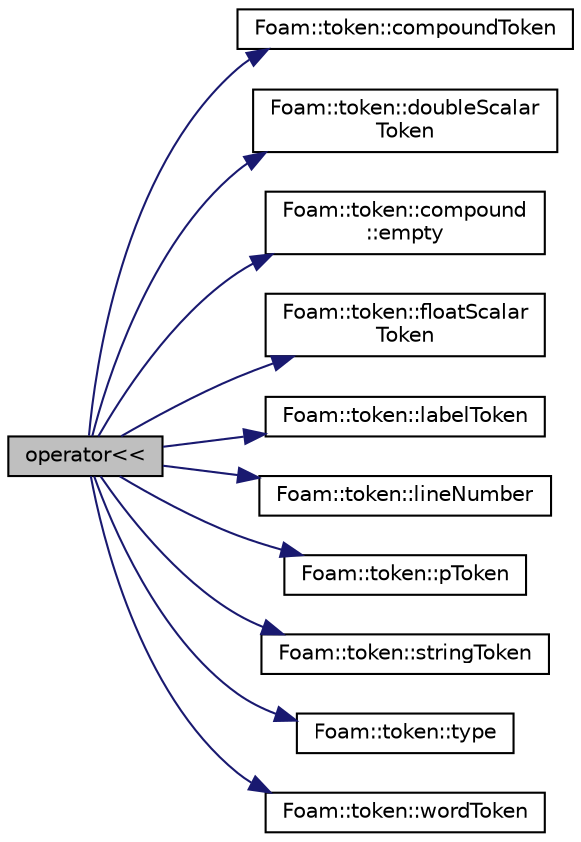 digraph "operator&lt;&lt;"
{
  bgcolor="transparent";
  edge [fontname="Helvetica",fontsize="10",labelfontname="Helvetica",labelfontsize="10"];
  node [fontname="Helvetica",fontsize="10",shape=record];
  rankdir="LR";
  Node1 [label="operator\<\<",height=0.2,width=0.4,color="black", fillcolor="grey75", style="filled", fontcolor="black"];
  Node1 -> Node2 [color="midnightblue",fontsize="10",style="solid",fontname="Helvetica"];
  Node2 [label="Foam::token::compoundToken",height=0.2,width=0.4,color="black",URL="$a02619.html#a9ec1a6ba27d1accd8c829bf02c4f49a0"];
  Node1 -> Node3 [color="midnightblue",fontsize="10",style="solid",fontname="Helvetica"];
  Node3 [label="Foam::token::doubleScalar\lToken",height=0.2,width=0.4,color="black",URL="$a02619.html#a96ff1116fa9fbf2d1b881938ad1bf0e6"];
  Node1 -> Node4 [color="midnightblue",fontsize="10",style="solid",fontname="Helvetica"];
  Node4 [label="Foam::token::compound\l::empty",height=0.2,width=0.4,color="black",URL="$a00336.html#ac6e61de369e994009e36f344f99c15ad"];
  Node1 -> Node5 [color="midnightblue",fontsize="10",style="solid",fontname="Helvetica"];
  Node5 [label="Foam::token::floatScalar\lToken",height=0.2,width=0.4,color="black",URL="$a02619.html#a4f0d367d80fe3b7f10d30896944baf35"];
  Node1 -> Node6 [color="midnightblue",fontsize="10",style="solid",fontname="Helvetica"];
  Node6 [label="Foam::token::labelToken",height=0.2,width=0.4,color="black",URL="$a02619.html#aa609f04415eb0231a12e54fdec3a8224"];
  Node1 -> Node7 [color="midnightblue",fontsize="10",style="solid",fontname="Helvetica"];
  Node7 [label="Foam::token::lineNumber",height=0.2,width=0.4,color="black",URL="$a02619.html#ada61e595ebb9210890710f2e471cdfac"];
  Node1 -> Node8 [color="midnightblue",fontsize="10",style="solid",fontname="Helvetica"];
  Node8 [label="Foam::token::pToken",height=0.2,width=0.4,color="black",URL="$a02619.html#a395e77350df8c1abfdf1140f969827e3"];
  Node1 -> Node9 [color="midnightblue",fontsize="10",style="solid",fontname="Helvetica"];
  Node9 [label="Foam::token::stringToken",height=0.2,width=0.4,color="black",URL="$a02619.html#af4afc65304c066f9e19b49fdd9ad4792"];
  Node1 -> Node10 [color="midnightblue",fontsize="10",style="solid",fontname="Helvetica"];
  Node10 [label="Foam::token::type",height=0.2,width=0.4,color="black",URL="$a02619.html#a98bdb20ceaa16e1ea21c053ad17c0aa7"];
  Node1 -> Node11 [color="midnightblue",fontsize="10",style="solid",fontname="Helvetica"];
  Node11 [label="Foam::token::wordToken",height=0.2,width=0.4,color="black",URL="$a02619.html#aac98185f2d0784f92f271b8fea4e71ad"];
}
